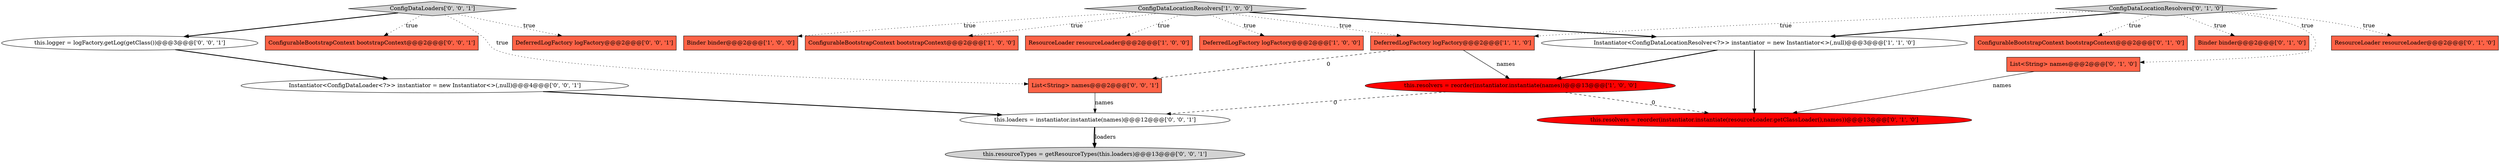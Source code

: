 digraph {
8 [style = filled, label = "List<String> names@@@2@@@['0', '1', '0']", fillcolor = tomato, shape = box image = "AAA0AAABBB2BBB"];
4 [style = filled, label = "ConfigurableBootstrapContext bootstrapContext@@@2@@@['1', '0', '0']", fillcolor = tomato, shape = box image = "AAA0AAABBB1BBB"];
11 [style = filled, label = "ResourceLoader resourceLoader@@@2@@@['0', '1', '0']", fillcolor = tomato, shape = box image = "AAA0AAABBB2BBB"];
15 [style = filled, label = "ConfigDataLoaders['0', '0', '1']", fillcolor = lightgray, shape = diamond image = "AAA0AAABBB3BBB"];
1 [style = filled, label = "ResourceLoader resourceLoader@@@2@@@['1', '0', '0']", fillcolor = tomato, shape = box image = "AAA0AAABBB1BBB"];
21 [style = filled, label = "List<String> names@@@2@@@['0', '0', '1']", fillcolor = tomato, shape = box image = "AAA0AAABBB3BBB"];
9 [style = filled, label = "this.resolvers = reorder(instantiator.instantiate(resourceLoader.getClassLoader(),names))@@@13@@@['0', '1', '0']", fillcolor = red, shape = ellipse image = "AAA1AAABBB2BBB"];
19 [style = filled, label = "this.loaders = instantiator.instantiate(names)@@@12@@@['0', '0', '1']", fillcolor = white, shape = ellipse image = "AAA0AAABBB3BBB"];
3 [style = filled, label = "DeferredLogFactory logFactory@@@2@@@['1', '0', '0']", fillcolor = tomato, shape = box image = "AAA0AAABBB1BBB"];
6 [style = filled, label = "Instantiator<ConfigDataLocationResolver<?>> instantiator = new Instantiator<>(,null)@@@3@@@['1', '1', '0']", fillcolor = white, shape = ellipse image = "AAA0AAABBB1BBB"];
2 [style = filled, label = "ConfigDataLocationResolvers['1', '0', '0']", fillcolor = lightgray, shape = diamond image = "AAA0AAABBB1BBB"];
18 [style = filled, label = "ConfigurableBootstrapContext bootstrapContext@@@2@@@['0', '0', '1']", fillcolor = tomato, shape = box image = "AAA0AAABBB3BBB"];
14 [style = filled, label = "Instantiator<ConfigDataLoader<?>> instantiator = new Instantiator<>(,null)@@@4@@@['0', '0', '1']", fillcolor = white, shape = ellipse image = "AAA0AAABBB3BBB"];
7 [style = filled, label = "DeferredLogFactory logFactory@@@2@@@['1', '1', '0']", fillcolor = tomato, shape = box image = "AAA0AAABBB1BBB"];
5 [style = filled, label = "Binder binder@@@2@@@['1', '0', '0']", fillcolor = tomato, shape = box image = "AAA0AAABBB1BBB"];
16 [style = filled, label = "this.logger = logFactory.getLog(getClass())@@@3@@@['0', '0', '1']", fillcolor = white, shape = ellipse image = "AAA0AAABBB3BBB"];
17 [style = filled, label = "this.resourceTypes = getResourceTypes(this.loaders)@@@13@@@['0', '0', '1']", fillcolor = lightgray, shape = ellipse image = "AAA0AAABBB3BBB"];
13 [style = filled, label = "ConfigDataLocationResolvers['0', '1', '0']", fillcolor = lightgray, shape = diamond image = "AAA0AAABBB2BBB"];
10 [style = filled, label = "ConfigurableBootstrapContext bootstrapContext@@@2@@@['0', '1', '0']", fillcolor = tomato, shape = box image = "AAA0AAABBB2BBB"];
12 [style = filled, label = "Binder binder@@@2@@@['0', '1', '0']", fillcolor = tomato, shape = box image = "AAA0AAABBB2BBB"];
0 [style = filled, label = "this.resolvers = reorder(instantiator.instantiate(names))@@@13@@@['1', '0', '0']", fillcolor = red, shape = ellipse image = "AAA1AAABBB1BBB"];
20 [style = filled, label = "DeferredLogFactory logFactory@@@2@@@['0', '0', '1']", fillcolor = tomato, shape = box image = "AAA0AAABBB3BBB"];
2->3 [style = dotted, label="true"];
7->21 [style = dashed, label="0"];
13->12 [style = dotted, label="true"];
2->6 [style = bold, label=""];
0->19 [style = dashed, label="0"];
15->18 [style = dotted, label="true"];
15->20 [style = dotted, label="true"];
14->19 [style = bold, label=""];
6->0 [style = bold, label=""];
19->17 [style = bold, label=""];
13->7 [style = dotted, label="true"];
15->21 [style = dotted, label="true"];
15->16 [style = bold, label=""];
13->10 [style = dotted, label="true"];
19->17 [style = solid, label="loaders"];
13->8 [style = dotted, label="true"];
2->1 [style = dotted, label="true"];
2->7 [style = dotted, label="true"];
2->4 [style = dotted, label="true"];
21->19 [style = solid, label="names"];
16->14 [style = bold, label=""];
8->9 [style = solid, label="names"];
13->11 [style = dotted, label="true"];
0->9 [style = dashed, label="0"];
13->6 [style = bold, label=""];
6->9 [style = bold, label=""];
2->5 [style = dotted, label="true"];
7->0 [style = solid, label="names"];
}
